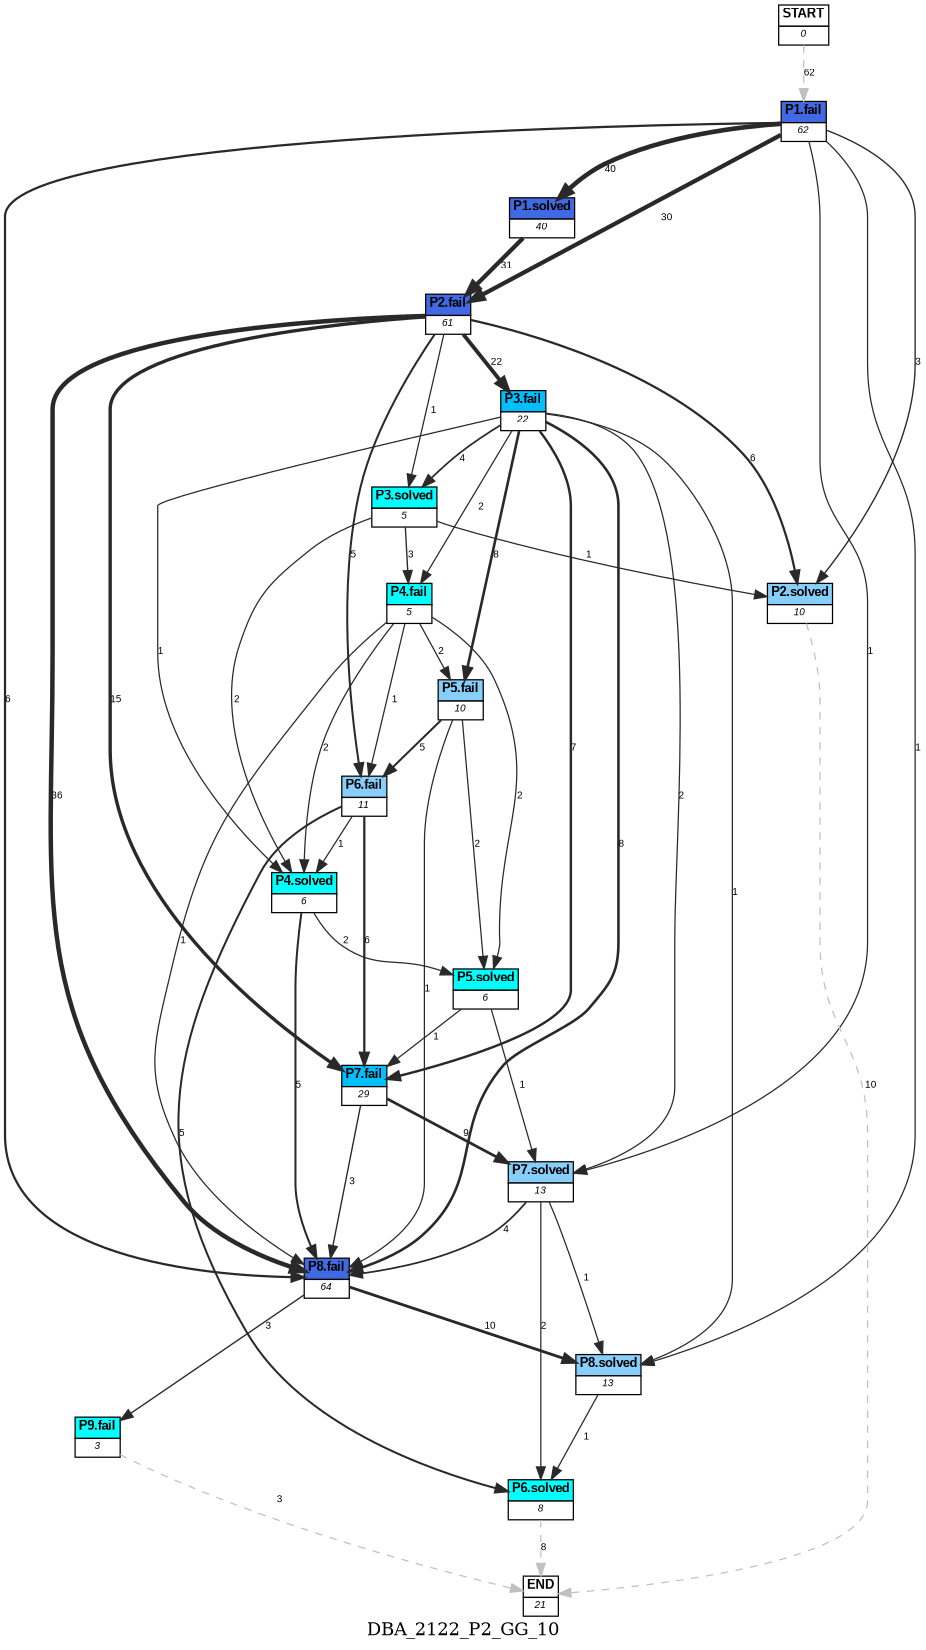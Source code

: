 digraph DBA_2122_P2_GG_10 {
	label=DBA_2122_P2_GG_10;
	dpi = 150
	size="16,11!";
	margin = 0;
"START" [shape=plain, label=<<table border="0" cellborder="1" cellspacing="0"><tr><td bgcolor="white"><FONT face="Arial" POINT-SIZE="10"><b>START</b></FONT></td></tr><tr><td bgcolor="white"><FONT face="Arial" POINT-SIZE="8"><i>0</i></FONT></td></tr></table>>]

"P1.fail" [shape=plain, label=<<table border="0" cellborder="1" cellspacing="0"><tr><td bgcolor="royalblue"><FONT face="Arial" POINT-SIZE="10"><b>P1.fail</b></FONT></td></tr><tr><td bgcolor="white"><FONT face="Arial" POINT-SIZE="8"><i>62</i></FONT></td></tr></table>>]

"P1.solved" [shape=plain, label=<<table border="0" cellborder="1" cellspacing="0"><tr><td bgcolor="royalblue"><FONT face="Arial" POINT-SIZE="10"><b>P1.solved</b></FONT></td></tr><tr><td bgcolor="white"><FONT face="Arial" POINT-SIZE="8"><i>40</i></FONT></td></tr></table>>]

"P2.fail" [shape=plain, label=<<table border="0" cellborder="1" cellspacing="0"><tr><td bgcolor="royalblue"><FONT face="Arial" POINT-SIZE="10"><b>P2.fail</b></FONT></td></tr><tr><td bgcolor="white"><FONT face="Arial" POINT-SIZE="8"><i>61</i></FONT></td></tr></table>>]

"P3.fail" [shape=plain, label=<<table border="0" cellborder="1" cellspacing="0"><tr><td bgcolor="deepskyblue"><FONT face="Arial" POINT-SIZE="10"><b>P3.fail</b></FONT></td></tr><tr><td bgcolor="white"><FONT face="Arial" POINT-SIZE="8"><i>22</i></FONT></td></tr></table>>]

"P3.solved" [shape=plain, label=<<table border="0" cellborder="1" cellspacing="0"><tr><td bgcolor="aqua"><FONT face="Arial" POINT-SIZE="10"><b>P3.solved</b></FONT></td></tr><tr><td bgcolor="white"><FONT face="Arial" POINT-SIZE="8"><i>5</i></FONT></td></tr></table>>]

"P2.solved" [shape=plain, label=<<table border="0" cellborder="1" cellspacing="0"><tr><td bgcolor="lightskyblue"><FONT face="Arial" POINT-SIZE="10"><b>P2.solved</b></FONT></td></tr><tr><td bgcolor="white"><FONT face="Arial" POINT-SIZE="8"><i>10</i></FONT></td></tr></table>>]

"P4.fail" [shape=plain, label=<<table border="0" cellborder="1" cellspacing="0"><tr><td bgcolor="aqua"><FONT face="Arial" POINT-SIZE="10"><b>P4.fail</b></FONT></td></tr><tr><td bgcolor="white"><FONT face="Arial" POINT-SIZE="8"><i>5</i></FONT></td></tr></table>>]

"P5.fail" [shape=plain, label=<<table border="0" cellborder="1" cellspacing="0"><tr><td bgcolor="lightskyblue"><FONT face="Arial" POINT-SIZE="10"><b>P5.fail</b></FONT></td></tr><tr><td bgcolor="white"><FONT face="Arial" POINT-SIZE="8"><i>10</i></FONT></td></tr></table>>]

"P5.solved" [shape=plain, label=<<table border="0" cellborder="1" cellspacing="0"><tr><td bgcolor="aqua"><FONT face="Arial" POINT-SIZE="10"><b>P5.solved</b></FONT></td></tr><tr><td bgcolor="white"><FONT face="Arial" POINT-SIZE="8"><i>6</i></FONT></td></tr></table>>]

"P4.solved" [shape=plain, label=<<table border="0" cellborder="1" cellspacing="0"><tr><td bgcolor="aqua"><FONT face="Arial" POINT-SIZE="10"><b>P4.solved</b></FONT></td></tr><tr><td bgcolor="white"><FONT face="Arial" POINT-SIZE="8"><i>6</i></FONT></td></tr></table>>]

"P6.fail" [shape=plain, label=<<table border="0" cellborder="1" cellspacing="0"><tr><td bgcolor="lightskyblue"><FONT face="Arial" POINT-SIZE="10"><b>P6.fail</b></FONT></td></tr><tr><td bgcolor="white"><FONT face="Arial" POINT-SIZE="8"><i>11</i></FONT></td></tr></table>>]

"P6.solved" [shape=plain, label=<<table border="0" cellborder="1" cellspacing="0"><tr><td bgcolor="aqua"><FONT face="Arial" POINT-SIZE="10"><b>P6.solved</b></FONT></td></tr><tr><td bgcolor="white"><FONT face="Arial" POINT-SIZE="8"><i>8</i></FONT></td></tr></table>>]

"P7.fail" [shape=plain, label=<<table border="0" cellborder="1" cellspacing="0"><tr><td bgcolor="deepskyblue"><FONT face="Arial" POINT-SIZE="10"><b>P7.fail</b></FONT></td></tr><tr><td bgcolor="white"><FONT face="Arial" POINT-SIZE="8"><i>29</i></FONT></td></tr></table>>]

"P8.fail" [shape=plain, label=<<table border="0" cellborder="1" cellspacing="0"><tr><td bgcolor="royalblue"><FONT face="Arial" POINT-SIZE="10"><b>P8.fail</b></FONT></td></tr><tr><td bgcolor="white"><FONT face="Arial" POINT-SIZE="8"><i>64</i></FONT></td></tr></table>>]

"P7.solved" [shape=plain, label=<<table border="0" cellborder="1" cellspacing="0"><tr><td bgcolor="lightskyblue"><FONT face="Arial" POINT-SIZE="10"><b>P7.solved</b></FONT></td></tr><tr><td bgcolor="white"><FONT face="Arial" POINT-SIZE="8"><i>13</i></FONT></td></tr></table>>]

"P8.solved" [shape=plain, label=<<table border="0" cellborder="1" cellspacing="0"><tr><td bgcolor="lightskyblue"><FONT face="Arial" POINT-SIZE="10"><b>P8.solved</b></FONT></td></tr><tr><td bgcolor="white"><FONT face="Arial" POINT-SIZE="8"><i>13</i></FONT></td></tr></table>>]

"P9.fail" [shape=plain, label=<<table border="0" cellborder="1" cellspacing="0"><tr><td bgcolor="aqua"><FONT face="Arial" POINT-SIZE="10"><b>P9.fail</b></FONT></td></tr><tr><td bgcolor="white"><FONT face="Arial" POINT-SIZE="8"><i>3</i></FONT></td></tr></table>>]

"END" [shape=plain, label=<<table border="0" cellborder="1" cellspacing="0"><tr><td bgcolor="white"><FONT face="Arial" POINT-SIZE="10"><b>END</b></FONT></td></tr><tr><td bgcolor="white"><FONT face="Arial" POINT-SIZE="8"><i>21</i></FONT></td></tr></table>>]

"START" -> "P1.fail" [ style = dashed color=grey label ="62" labelfloat=false fontname="Arial" fontsize=8]

"P1.fail" -> "P1.solved" [ color=grey16 penwidth = "3.68887945411394"label ="40" labelfloat=false fontname="Arial" fontsize=8]

"P1.fail" -> "P2.fail" [ color=grey16 penwidth = "3.40119738166216"label ="30" labelfloat=false fontname="Arial" fontsize=8]

"P1.fail" -> "P2.solved" [ color=grey16 penwidth = "1.09861228866811"label ="3" labelfloat=false fontname="Arial" fontsize=8]

"P1.fail" -> "P8.fail" [ color=grey16 penwidth = "1.79175946922805"label ="6" labelfloat=false fontname="Arial" fontsize=8]

"P1.fail" -> "P7.solved" [ color=grey16 penwidth = "1"label ="1" labelfloat=false fontname="Arial" fontsize=8]

"P1.fail" -> "P8.solved" [ color=grey16 penwidth = "1"label ="1" labelfloat=false fontname="Arial" fontsize=8]

"P1.solved" -> "P2.fail" [ color=grey16 penwidth = "3.43398720448515"label ="31" labelfloat=false fontname="Arial" fontsize=8]

"P2.fail" -> "P3.fail" [ color=grey16 penwidth = "3.09104245335832"label ="22" labelfloat=false fontname="Arial" fontsize=8]

"P2.fail" -> "P3.solved" [ color=grey16 penwidth = "1"label ="1" labelfloat=false fontname="Arial" fontsize=8]

"P2.fail" -> "P2.solved" [ color=grey16 penwidth = "1.79175946922805"label ="6" labelfloat=false fontname="Arial" fontsize=8]

"P2.fail" -> "P6.fail" [ color=grey16 penwidth = "1.6094379124341"label ="5" labelfloat=false fontname="Arial" fontsize=8]

"P2.fail" -> "P7.fail" [ color=grey16 penwidth = "2.70805020110221"label ="15" labelfloat=false fontname="Arial" fontsize=8]

"P2.fail" -> "P8.fail" [ color=grey16 penwidth = "3.58351893845611"label ="36" labelfloat=false fontname="Arial" fontsize=8]

"P3.fail" -> "P3.solved" [ color=grey16 penwidth = "1.38629436111989"label ="4" labelfloat=false fontname="Arial" fontsize=8]

"P3.fail" -> "P4.fail" [ color=grey16 penwidth = "1"label ="2" labelfloat=false fontname="Arial" fontsize=8]

"P3.fail" -> "P5.fail" [ color=grey16 penwidth = "2.07944154167984"label ="8" labelfloat=false fontname="Arial" fontsize=8]

"P3.fail" -> "P4.solved" [ color=grey16 penwidth = "1"label ="1" labelfloat=false fontname="Arial" fontsize=8]

"P3.fail" -> "P7.fail" [ color=grey16 penwidth = "1.94591014905531"label ="7" labelfloat=false fontname="Arial" fontsize=8]

"P3.fail" -> "P8.fail" [ color=grey16 penwidth = "2.07944154167984"label ="8" labelfloat=false fontname="Arial" fontsize=8]

"P3.fail" -> "P7.solved" [ color=grey16 penwidth = "1"label ="2" labelfloat=false fontname="Arial" fontsize=8]

"P3.fail" -> "P8.solved" [ color=grey16 penwidth = "1"label ="1" labelfloat=false fontname="Arial" fontsize=8]

"P3.solved" -> "P2.solved" [ color=grey16 penwidth = "1"label ="1" labelfloat=false fontname="Arial" fontsize=8]

"P3.solved" -> "P4.fail" [ color=grey16 penwidth = "1.09861228866811"label ="3" labelfloat=false fontname="Arial" fontsize=8]

"P3.solved" -> "P4.solved" [ color=grey16 penwidth = "1"label ="2" labelfloat=false fontname="Arial" fontsize=8]

"P2.solved" -> "END" [ style = dashed color=grey label ="10" labelfloat=false fontname="Arial" fontsize=8]

"P4.fail" -> "P5.fail" [ color=grey16 penwidth = "1"label ="2" labelfloat=false fontname="Arial" fontsize=8]

"P4.fail" -> "P5.solved" [ color=grey16 penwidth = "1"label ="2" labelfloat=false fontname="Arial" fontsize=8]

"P4.fail" -> "P4.solved" [ color=grey16 penwidth = "1"label ="2" labelfloat=false fontname="Arial" fontsize=8]

"P4.fail" -> "P6.fail" [ color=grey16 penwidth = "1"label ="1" labelfloat=false fontname="Arial" fontsize=8]

"P4.fail" -> "P8.fail" [ color=grey16 penwidth = "1"label ="1" labelfloat=false fontname="Arial" fontsize=8]

"P5.fail" -> "P5.solved" [ color=grey16 penwidth = "1"label ="2" labelfloat=false fontname="Arial" fontsize=8]

"P5.fail" -> "P6.fail" [ color=grey16 penwidth = "1.6094379124341"label ="5" labelfloat=false fontname="Arial" fontsize=8]

"P5.fail" -> "P8.fail" [ color=grey16 penwidth = "1"label ="1" labelfloat=false fontname="Arial" fontsize=8]

"P5.solved" -> "P7.fail" [ color=grey16 penwidth = "1"label ="1" labelfloat=false fontname="Arial" fontsize=8]

"P5.solved" -> "P7.solved" [ color=grey16 penwidth = "1"label ="1" labelfloat=false fontname="Arial" fontsize=8]

"P4.solved" -> "P5.solved" [ color=grey16 penwidth = "1"label ="2" labelfloat=false fontname="Arial" fontsize=8]

"P4.solved" -> "P8.fail" [ color=grey16 penwidth = "1.6094379124341"label ="5" labelfloat=false fontname="Arial" fontsize=8]

"P6.fail" -> "P4.solved" [ color=grey16 penwidth = "1"label ="1" labelfloat=false fontname="Arial" fontsize=8]

"P6.fail" -> "P6.solved" [ color=grey16 penwidth = "1.6094379124341"label ="5" labelfloat=false fontname="Arial" fontsize=8]

"P6.fail" -> "P7.fail" [ color=grey16 penwidth = "1.79175946922805"label ="6" labelfloat=false fontname="Arial" fontsize=8]

"P6.solved" -> "END" [ style = dashed color=grey label ="8" labelfloat=false fontname="Arial" fontsize=8]

"P7.fail" -> "P8.fail" [ color=grey16 penwidth = "1.09861228866811"label ="3" labelfloat=false fontname="Arial" fontsize=8]

"P7.fail" -> "P7.solved" [ color=grey16 penwidth = "2.19722457733622"label ="9" labelfloat=false fontname="Arial" fontsize=8]

"P8.fail" -> "P8.solved" [ color=grey16 penwidth = "2.30258509299405"label ="10" labelfloat=false fontname="Arial" fontsize=8]

"P8.fail" -> "P9.fail" [ color=grey16 penwidth = "1.09861228866811"label ="3" labelfloat=false fontname="Arial" fontsize=8]

"P7.solved" -> "P6.solved" [ color=grey16 penwidth = "1"label ="2" labelfloat=false fontname="Arial" fontsize=8]

"P7.solved" -> "P8.fail" [ color=grey16 penwidth = "1.38629436111989"label ="4" labelfloat=false fontname="Arial" fontsize=8]

"P7.solved" -> "P8.solved" [ color=grey16 penwidth = "1"label ="1" labelfloat=false fontname="Arial" fontsize=8]

"P8.solved" -> "P6.solved" [ color=grey16 penwidth = "1"label ="1" labelfloat=false fontname="Arial" fontsize=8]

"P9.fail" -> "END" [ style = dashed color=grey label ="3" labelfloat=false fontname="Arial" fontsize=8]

}
